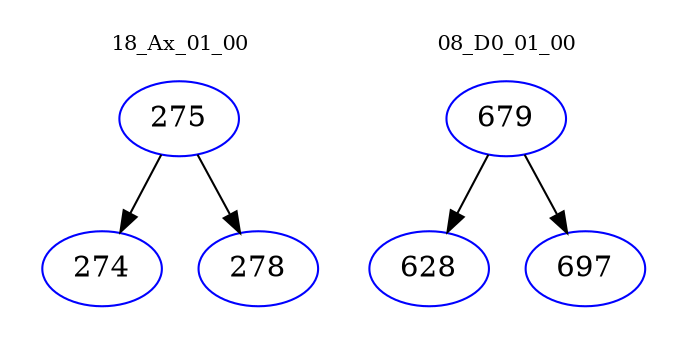 digraph{
subgraph cluster_0 {
color = white
label = "18_Ax_01_00";
fontsize=10;
T0_275 [label="275", color="blue"]
T0_275 -> T0_274 [color="black"]
T0_274 [label="274", color="blue"]
T0_275 -> T0_278 [color="black"]
T0_278 [label="278", color="blue"]
}
subgraph cluster_1 {
color = white
label = "08_D0_01_00";
fontsize=10;
T1_679 [label="679", color="blue"]
T1_679 -> T1_628 [color="black"]
T1_628 [label="628", color="blue"]
T1_679 -> T1_697 [color="black"]
T1_697 [label="697", color="blue"]
}
}
